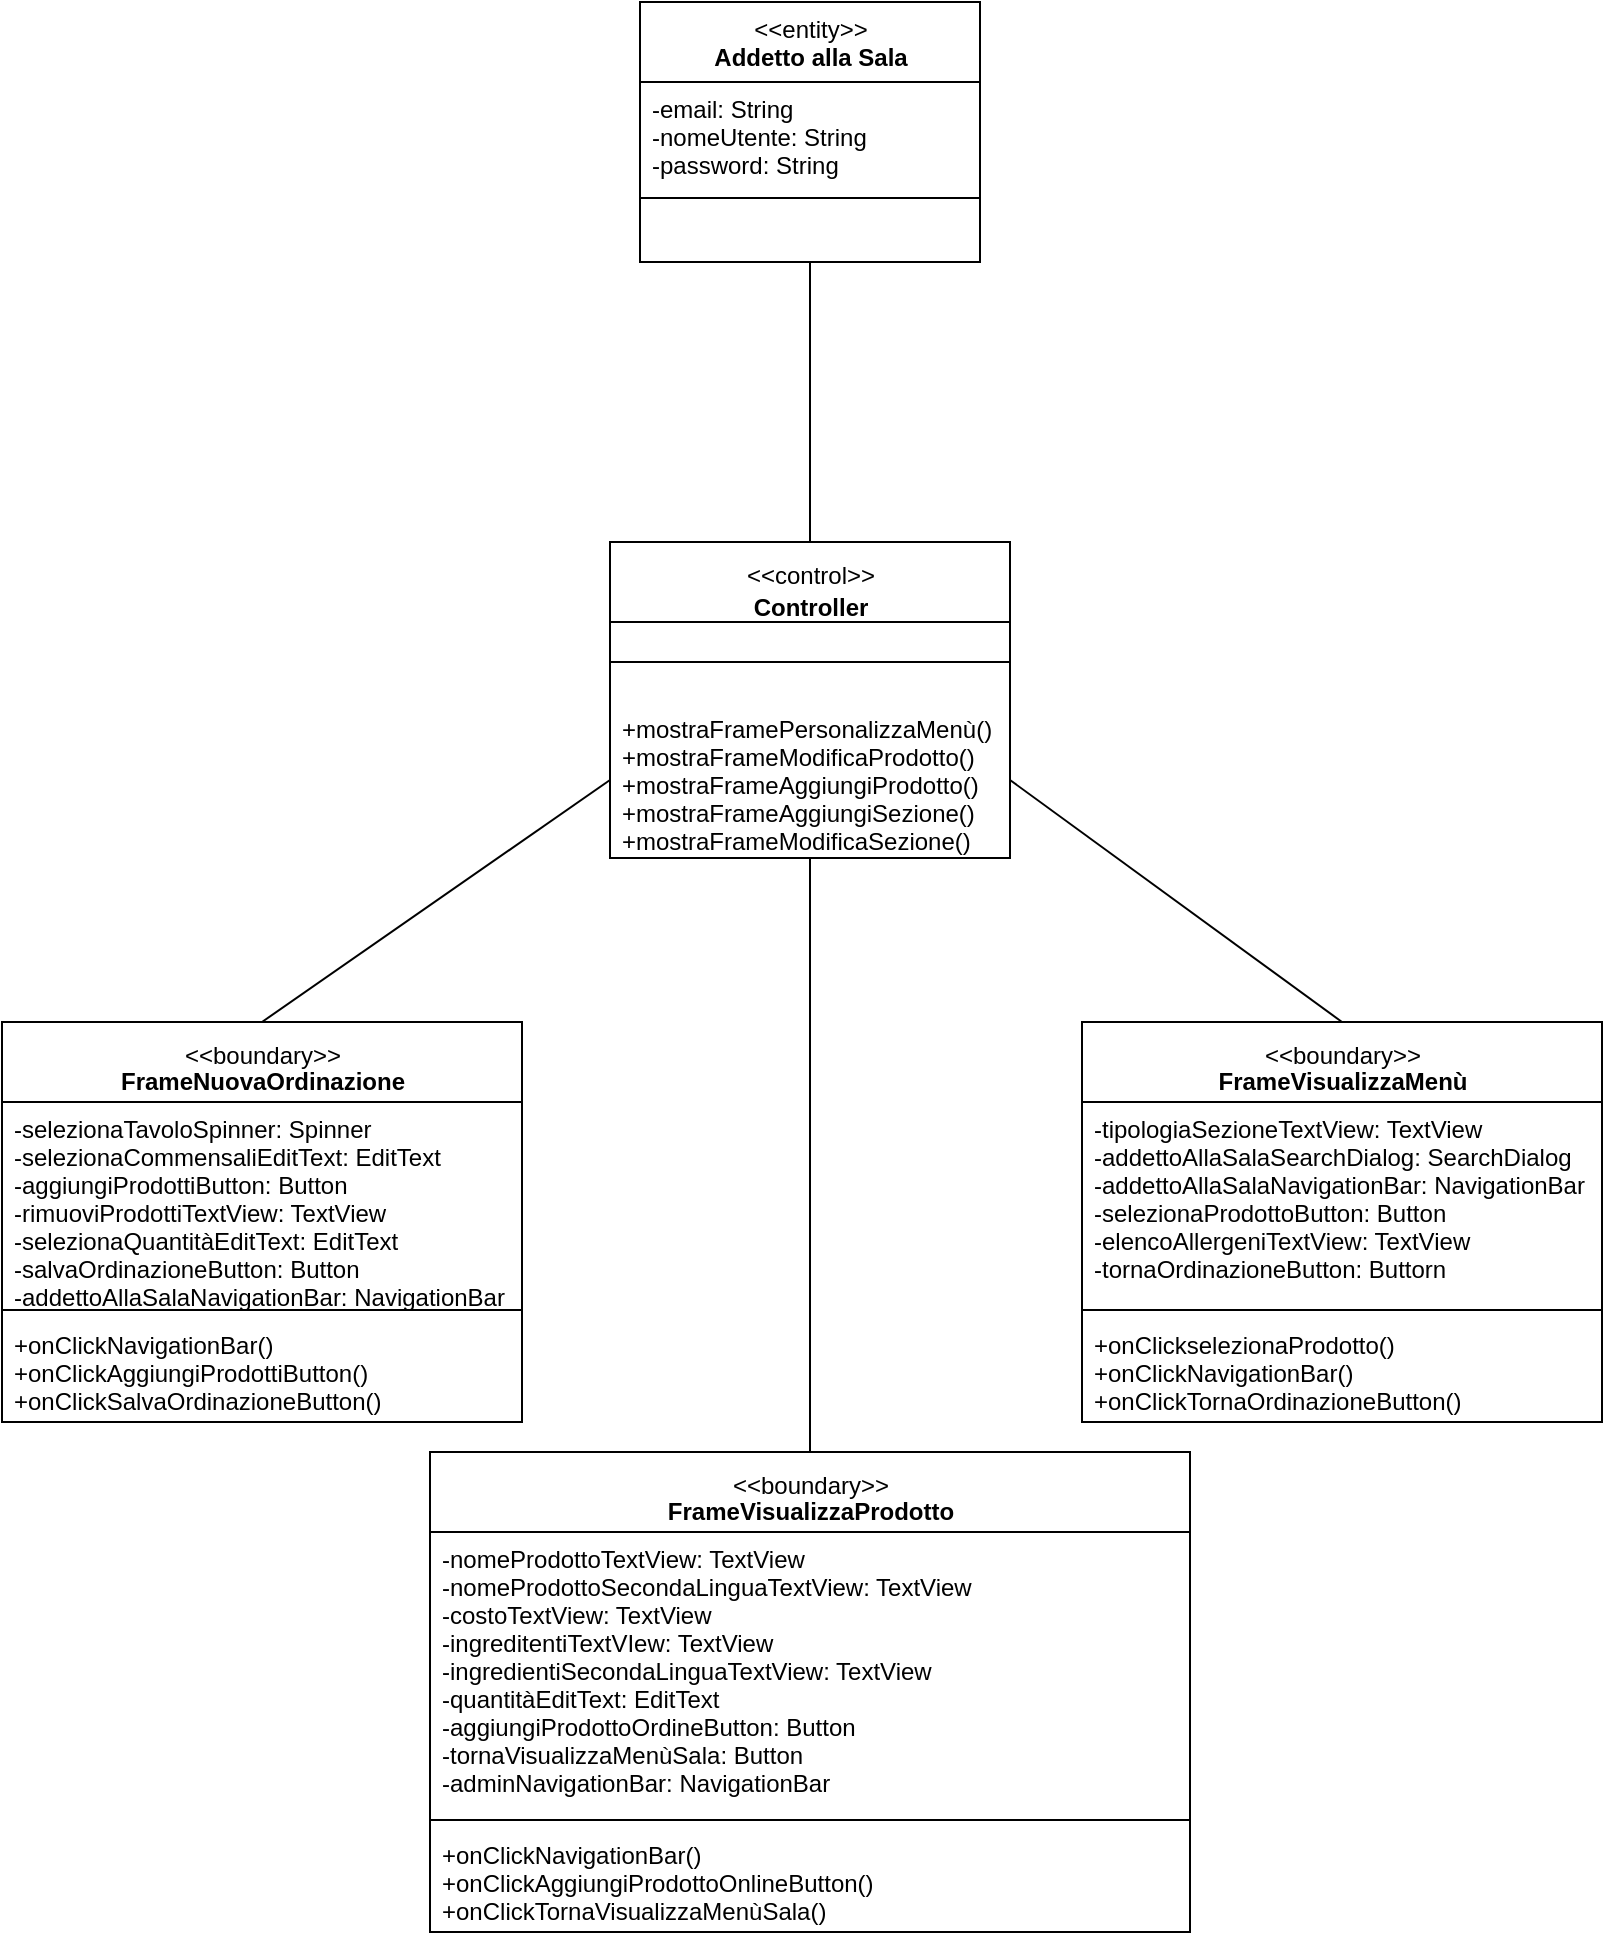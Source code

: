 <mxfile version="20.8.3" type="device"><diagram id="C5RBs43oDa-KdzZeNtuy" name="Page-1"><mxGraphModel dx="1434" dy="764" grid="1" gridSize="10" guides="1" tooltips="1" connect="1" arrows="1" fold="1" page="1" pageScale="1" pageWidth="827" pageHeight="1169" math="0" shadow="0"><root><mxCell id="WIyWlLk6GJQsqaUBKTNV-0"/><mxCell id="WIyWlLk6GJQsqaUBKTNV-1" parent="WIyWlLk6GJQsqaUBKTNV-0"/><mxCell id="m4TYHUsrz3e9QYSo6yOC-4" value="&lt;span style=&quot;font-weight: normal;&quot;&gt;&amp;lt;&amp;lt;entity&amp;gt;&amp;gt;&lt;/span&gt;&lt;br&gt;Addetto alla Sala" style="swimlane;fontStyle=1;align=center;verticalAlign=top;childLayout=stackLayout;horizontal=1;startSize=40;horizontalStack=0;resizeParent=1;resizeParentMax=0;resizeLast=0;collapsible=1;marginBottom=0;html=1;" parent="WIyWlLk6GJQsqaUBKTNV-1" vertex="1"><mxGeometry x="329" y="60" width="170" height="130" as="geometry"/></mxCell><mxCell id="m4TYHUsrz3e9QYSo6yOC-5" value="-email: String&#10;-nomeUtente: String&#10;-password: String" style="text;strokeColor=none;fillColor=none;align=left;verticalAlign=top;spacingLeft=4;spacingRight=4;overflow=hidden;rotatable=0;points=[[0,0.5],[1,0.5]];portConstraint=eastwest;" parent="m4TYHUsrz3e9QYSo6yOC-4" vertex="1"><mxGeometry y="40" width="170" height="54" as="geometry"/></mxCell><mxCell id="m4TYHUsrz3e9QYSo6yOC-6" value="" style="line;strokeWidth=1;fillColor=none;align=left;verticalAlign=middle;spacingTop=-1;spacingLeft=3;spacingRight=3;rotatable=0;labelPosition=right;points=[];portConstraint=eastwest;strokeColor=inherit;" parent="m4TYHUsrz3e9QYSo6yOC-4" vertex="1"><mxGeometry y="94" width="170" height="8" as="geometry"/></mxCell><mxCell id="m4TYHUsrz3e9QYSo6yOC-7" value="aaaa" style="text;strokeColor=none;fillColor=none;align=left;verticalAlign=top;spacingLeft=4;spacingRight=4;overflow=hidden;rotatable=0;points=[[0,0.5],[1,0.5]];portConstraint=eastwest;fontColor=#FFFFFF;" parent="m4TYHUsrz3e9QYSo6yOC-4" vertex="1"><mxGeometry y="102" width="170" height="28" as="geometry"/></mxCell><mxCell id="m4TYHUsrz3e9QYSo6yOC-19" value="&lt;p style=&quot;border-color: var(--border-color); font-weight: 400; margin: 4px 0px 0px; line-height: 12px;&quot;&gt;&amp;lt;&amp;lt;control&amp;gt;&amp;gt;&lt;/p&gt;&lt;p style=&quot;border-color: var(--border-color); font-weight: 400; margin: 4px 0px 0px; line-height: 12px;&quot;&gt;&lt;b style=&quot;border-color: var(--border-color);&quot;&gt;Controller&lt;/b&gt;&lt;/p&gt;" style="swimlane;fontStyle=1;align=center;verticalAlign=top;childLayout=stackLayout;horizontal=1;startSize=40;horizontalStack=0;resizeParent=1;resizeParentMax=0;resizeLast=0;collapsible=1;marginBottom=0;html=1;" parent="WIyWlLk6GJQsqaUBKTNV-1" vertex="1"><mxGeometry x="314" y="330" width="200" height="158" as="geometry"/></mxCell><mxCell id="m4TYHUsrz3e9QYSo6yOC-21" value="" style="line;strokeWidth=1;fillColor=none;align=left;verticalAlign=middle;spacingTop=-1;spacingLeft=3;spacingRight=3;rotatable=0;labelPosition=right;points=[];portConstraint=eastwest;strokeColor=inherit;" parent="m4TYHUsrz3e9QYSo6yOC-19" vertex="1"><mxGeometry y="40" width="200" height="40" as="geometry"/></mxCell><mxCell id="m4TYHUsrz3e9QYSo6yOC-22" value="+mostraFramePersonalizzaMenù()&#10;+mostraFrameModificaProdotto()&#10;+mostraFrameAggiungiProdotto()&#10;+mostraFrameAggiungiSezione()&#10;+mostraFrameModificaSezione()" style="text;strokeColor=none;fillColor=none;align=left;verticalAlign=top;spacingLeft=4;spacingRight=4;overflow=hidden;rotatable=0;points=[[0,0.5],[1,0.5]];portConstraint=eastwest;" parent="m4TYHUsrz3e9QYSo6yOC-19" vertex="1"><mxGeometry y="80" width="200" height="78" as="geometry"/></mxCell><mxCell id="m4TYHUsrz3e9QYSo6yOC-23" value="&lt;p style=&quot;border-color: var(--border-color); font-weight: 400; margin: 4px 0px 0px; line-height: 12px;&quot;&gt;&amp;lt;&amp;lt;boundary&amp;gt;&amp;gt;&lt;/p&gt;FrameNuovaOrdinazione" style="swimlane;fontStyle=1;align=center;verticalAlign=top;childLayout=stackLayout;horizontal=1;startSize=40;horizontalStack=0;resizeParent=1;resizeParentMax=0;resizeLast=0;collapsible=1;marginBottom=0;html=1;" parent="WIyWlLk6GJQsqaUBKTNV-1" vertex="1"><mxGeometry x="10" y="570" width="260" height="200" as="geometry"/></mxCell><mxCell id="m4TYHUsrz3e9QYSo6yOC-24" value="-selezionaTavoloSpinner: Spinner&#10;-selezionaCommensaliEditText: EditText&#10;-aggiungiProdottiButton: Button&#10;-rimuoviProdottiTextView: TextView&#10;-selezionaQuantitàEditText: EditText&#10;-salvaOrdinazioneButton: Button&#10;-addettoAllaSalaNavigationBar: NavigationBar&#10;&#10;" style="text;strokeColor=none;fillColor=none;align=left;verticalAlign=top;spacingLeft=4;spacingRight=4;overflow=hidden;rotatable=0;points=[[0,0.5],[1,0.5]];portConstraint=eastwest;" parent="m4TYHUsrz3e9QYSo6yOC-23" vertex="1"><mxGeometry y="40" width="260" height="100" as="geometry"/></mxCell><mxCell id="m4TYHUsrz3e9QYSo6yOC-25" value="" style="line;strokeWidth=1;fillColor=none;align=left;verticalAlign=middle;spacingTop=-1;spacingLeft=3;spacingRight=3;rotatable=0;labelPosition=right;points=[];portConstraint=eastwest;strokeColor=inherit;" parent="m4TYHUsrz3e9QYSo6yOC-23" vertex="1"><mxGeometry y="140" width="260" height="8" as="geometry"/></mxCell><mxCell id="m4TYHUsrz3e9QYSo6yOC-26" value="+onClickNavigationBar()&#10;+onClickAggiungiProdottiButton()&#10;+onClickSalvaOrdinazioneButton()" style="text;strokeColor=none;fillColor=none;align=left;verticalAlign=top;spacingLeft=4;spacingRight=4;overflow=hidden;rotatable=0;points=[[0,0.5],[1,0.5]];portConstraint=eastwest;" parent="m4TYHUsrz3e9QYSo6yOC-23" vertex="1"><mxGeometry y="148" width="260" height="52" as="geometry"/></mxCell><mxCell id="m4TYHUsrz3e9QYSo6yOC-27" value="&lt;p style=&quot;border-color: var(--border-color); font-weight: 400; margin: 4px 0px 0px; line-height: 12px;&quot;&gt;&amp;lt;&amp;lt;boundary&amp;gt;&amp;gt;&lt;/p&gt;FrameVisualizzaMenù" style="swimlane;fontStyle=1;align=center;verticalAlign=top;childLayout=stackLayout;horizontal=1;startSize=40;horizontalStack=0;resizeParent=1;resizeParentMax=0;resizeLast=0;collapsible=1;marginBottom=0;html=1;" parent="WIyWlLk6GJQsqaUBKTNV-1" vertex="1"><mxGeometry x="550" y="570" width="260" height="200" as="geometry"/></mxCell><mxCell id="m4TYHUsrz3e9QYSo6yOC-28" value="-tipologiaSezioneTextView: TextView&#10;-addettoAllaSalaSearchDialog: SearchDialog&#10;-addettoAllaSalaNavigationBar: NavigationBar&#10;-selezionaProdottoButton: Button&#10;-elencoAllergeniTextView: TextView&#10;-tornaOrdinazioneButton: Buttorn" style="text;strokeColor=none;fillColor=none;align=left;verticalAlign=top;spacingLeft=4;spacingRight=4;overflow=hidden;rotatable=0;points=[[0,0.5],[1,0.5]];portConstraint=eastwest;" parent="m4TYHUsrz3e9QYSo6yOC-27" vertex="1"><mxGeometry y="40" width="260" height="100" as="geometry"/></mxCell><mxCell id="m4TYHUsrz3e9QYSo6yOC-29" value="" style="line;strokeWidth=1;fillColor=none;align=left;verticalAlign=middle;spacingTop=-1;spacingLeft=3;spacingRight=3;rotatable=0;labelPosition=right;points=[];portConstraint=eastwest;strokeColor=inherit;" parent="m4TYHUsrz3e9QYSo6yOC-27" vertex="1"><mxGeometry y="140" width="260" height="8" as="geometry"/></mxCell><mxCell id="m4TYHUsrz3e9QYSo6yOC-30" value="+onClickselezionaProdotto()&#10;+onClickNavigationBar()&#10;+onClickTornaOrdinazioneButton()" style="text;strokeColor=none;fillColor=none;align=left;verticalAlign=top;spacingLeft=4;spacingRight=4;overflow=hidden;rotatable=0;points=[[0,0.5],[1,0.5]];portConstraint=eastwest;" parent="m4TYHUsrz3e9QYSo6yOC-27" vertex="1"><mxGeometry y="148" width="260" height="52" as="geometry"/></mxCell><mxCell id="m4TYHUsrz3e9QYSo6yOC-31" value="&lt;p style=&quot;border-color: var(--border-color); font-weight: 400; margin: 4px 0px 0px; line-height: 12px;&quot;&gt;&amp;lt;&amp;lt;boundary&amp;gt;&amp;gt;&lt;/p&gt;FrameVisualizzaProdotto" style="swimlane;fontStyle=1;align=center;verticalAlign=top;childLayout=stackLayout;horizontal=1;startSize=40;horizontalStack=0;resizeParent=1;resizeParentMax=0;resizeLast=0;collapsible=1;marginBottom=0;html=1;" parent="WIyWlLk6GJQsqaUBKTNV-1" vertex="1"><mxGeometry x="224" y="785" width="380" height="240" as="geometry"/></mxCell><mxCell id="m4TYHUsrz3e9QYSo6yOC-32" value="-nomeProdottoTextView: TextView&#10;-nomeProdottoSecondaLinguaTextView: TextView&#10;-costoTextView: TextView&#10;-ingreditentiTextVIew: TextView&#10;-ingredientiSecondaLinguaTextView: TextView&#10;-quantitàEditText: EditText&#10;-aggiungiProdottoOrdineButton: Button&#10;-tornaVisualizzaMenùSala: Button&#10;-adminNavigationBar: NavigationBar" style="text;strokeColor=none;fillColor=none;align=left;verticalAlign=top;spacingLeft=4;spacingRight=4;overflow=hidden;rotatable=0;points=[[0,0.5],[1,0.5]];portConstraint=eastwest;" parent="m4TYHUsrz3e9QYSo6yOC-31" vertex="1"><mxGeometry y="40" width="380" height="140" as="geometry"/></mxCell><mxCell id="m4TYHUsrz3e9QYSo6yOC-33" value="" style="line;strokeWidth=1;fillColor=none;align=left;verticalAlign=middle;spacingTop=-1;spacingLeft=3;spacingRight=3;rotatable=0;labelPosition=right;points=[];portConstraint=eastwest;strokeColor=inherit;" parent="m4TYHUsrz3e9QYSo6yOC-31" vertex="1"><mxGeometry y="180" width="380" height="8" as="geometry"/></mxCell><mxCell id="m4TYHUsrz3e9QYSo6yOC-34" value="+onClickNavigationBar()&#10;+onClickAggiungiProdottoOnlineButton()&#10;+onClickTornaVisualizzaMenùSala()&#10;" style="text;strokeColor=none;fillColor=none;align=left;verticalAlign=top;spacingLeft=4;spacingRight=4;overflow=hidden;rotatable=0;points=[[0,0.5],[1,0.5]];portConstraint=eastwest;" parent="m4TYHUsrz3e9QYSo6yOC-31" vertex="1"><mxGeometry y="188" width="380" height="52" as="geometry"/></mxCell><mxCell id="u0BuwYPTzVFfTemAcTe7-0" value="" style="endArrow=none;html=1;rounded=0;entryX=0.5;entryY=0;entryDx=0;entryDy=0;" edge="1" parent="WIyWlLk6GJQsqaUBKTNV-1" source="m4TYHUsrz3e9QYSo6yOC-7" target="m4TYHUsrz3e9QYSo6yOC-19"><mxGeometry width="50" height="50" relative="1" as="geometry"><mxPoint x="410" y="280" as="sourcePoint"/><mxPoint x="440" y="370" as="targetPoint"/></mxGeometry></mxCell><mxCell id="u0BuwYPTzVFfTemAcTe7-1" value="" style="endArrow=none;html=1;rounded=0;entryX=0.5;entryY=0;entryDx=0;entryDy=0;exitX=0;exitY=0.5;exitDx=0;exitDy=0;" edge="1" parent="WIyWlLk6GJQsqaUBKTNV-1" source="m4TYHUsrz3e9QYSo6yOC-22" target="m4TYHUsrz3e9QYSo6yOC-23"><mxGeometry width="50" height="50" relative="1" as="geometry"><mxPoint x="170" y="510" as="sourcePoint"/><mxPoint x="170" y="566" as="targetPoint"/></mxGeometry></mxCell><mxCell id="u0BuwYPTzVFfTemAcTe7-2" value="" style="endArrow=none;html=1;rounded=0;entryX=0.5;entryY=0;entryDx=0;entryDy=0;exitX=1;exitY=0.5;exitDx=0;exitDy=0;" edge="1" parent="WIyWlLk6GJQsqaUBKTNV-1" source="m4TYHUsrz3e9QYSo6yOC-22" target="m4TYHUsrz3e9QYSo6yOC-27"><mxGeometry width="50" height="50" relative="1" as="geometry"><mxPoint x="670" y="450" as="sourcePoint"/><mxPoint x="496" y="571" as="targetPoint"/></mxGeometry></mxCell><mxCell id="u0BuwYPTzVFfTemAcTe7-3" value="" style="endArrow=none;html=1;rounded=0;entryX=0.5;entryY=0;entryDx=0;entryDy=0;" edge="1" parent="WIyWlLk6GJQsqaUBKTNV-1" source="m4TYHUsrz3e9QYSo6yOC-22" target="m4TYHUsrz3e9QYSo6yOC-31"><mxGeometry width="50" height="50" relative="1" as="geometry"><mxPoint x="420" y="490" as="sourcePoint"/><mxPoint x="236" y="741" as="targetPoint"/></mxGeometry></mxCell></root></mxGraphModel></diagram></mxfile>